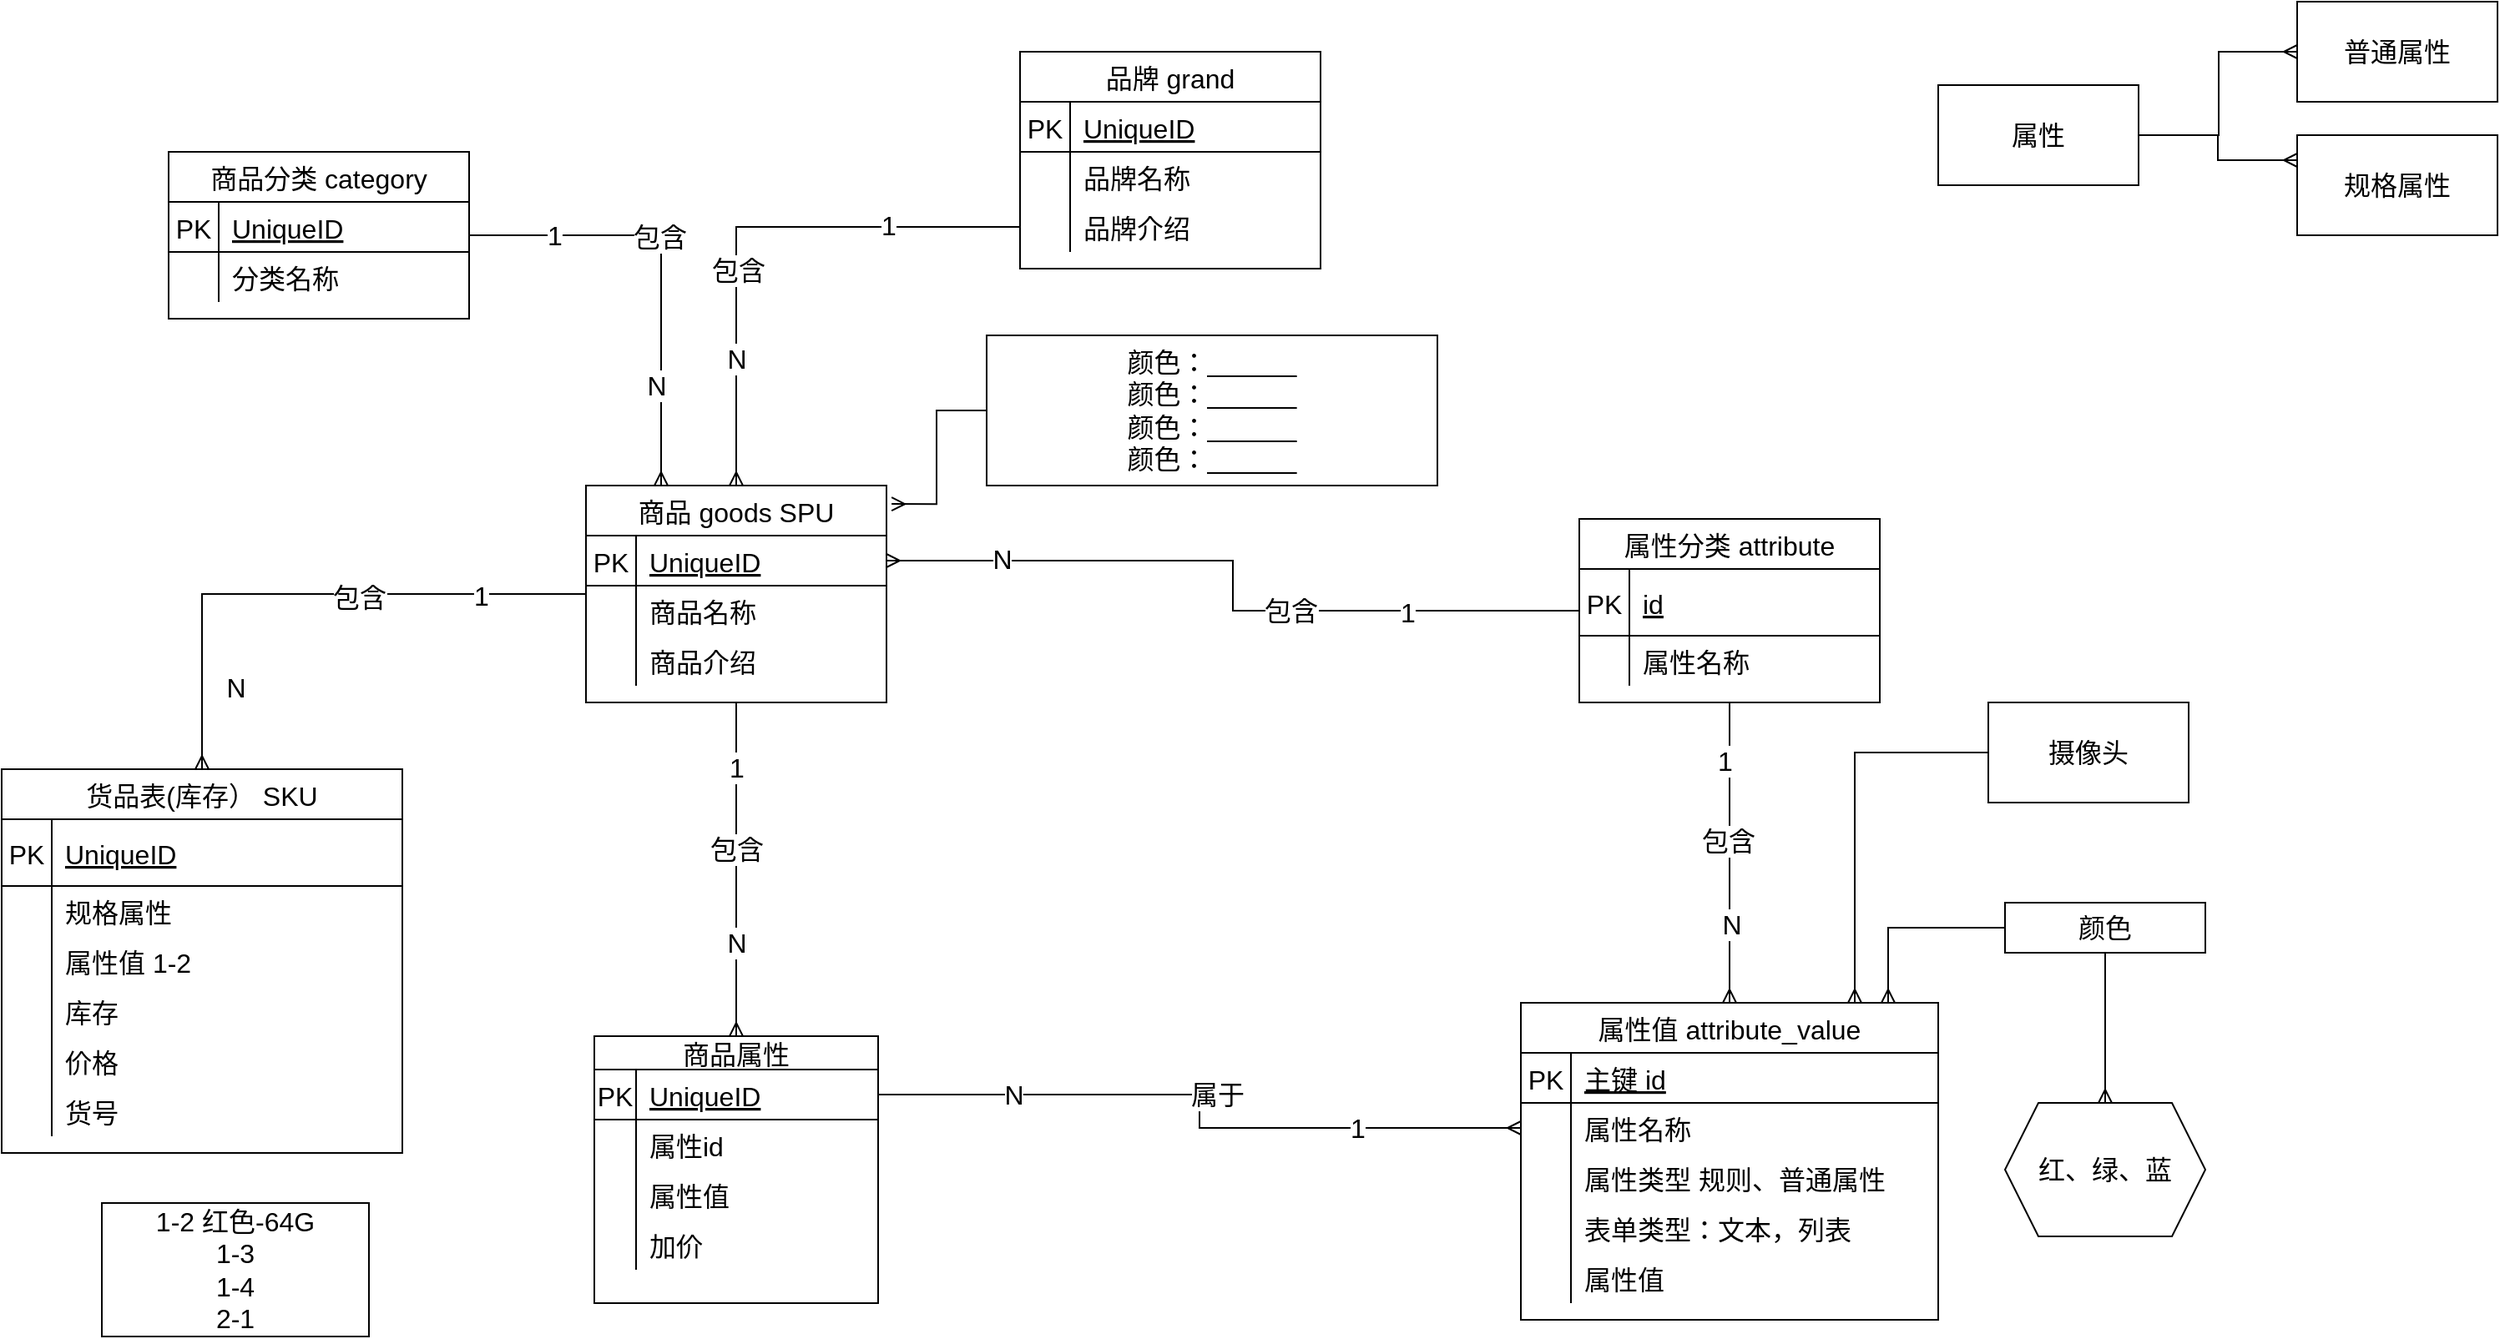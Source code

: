 <mxfile version="14.5.1" type="device"><diagram id="R2lEEEUBdFMjLlhIrx00" name="Page-1"><mxGraphModel dx="1426" dy="875" grid="1" gridSize="10" guides="1" tooltips="1" connect="1" arrows="1" fold="1" page="1" pageScale="1" pageWidth="1654" pageHeight="1169" math="0" shadow="0" extFonts="Permanent Marker^https://fonts.googleapis.com/css?family=Permanent+Marker"><root><mxCell id="0"/><mxCell id="1" parent="0"/><mxCell id="ciNXsEYpnYdjXCBQpbt--24" style="edgeStyle=orthogonalEdgeStyle;rounded=0;orthogonalLoop=1;jettySize=auto;html=1;entryX=0.25;entryY=0;entryDx=0;entryDy=0;fontSize=16;endArrow=ERmany;endFill=0;" parent="1" source="ciNXsEYpnYdjXCBQpbt--1" target="ciNXsEYpnYdjXCBQpbt--14" edge="1"><mxGeometry relative="1" as="geometry"/></mxCell><mxCell id="ciNXsEYpnYdjXCBQpbt--25" value="1" style="edgeLabel;html=1;align=center;verticalAlign=middle;resizable=0;points=[];fontSize=16;" parent="ciNXsEYpnYdjXCBQpbt--24" vertex="1" connectable="0"><mxGeometry x="-0.618" relative="1" as="geometry"><mxPoint as="offset"/></mxGeometry></mxCell><mxCell id="ciNXsEYpnYdjXCBQpbt--26" value="N" style="edgeLabel;html=1;align=center;verticalAlign=middle;resizable=0;points=[];fontSize=16;" parent="ciNXsEYpnYdjXCBQpbt--24" vertex="1" connectable="0"><mxGeometry x="0.546" y="-3" relative="1" as="geometry"><mxPoint as="offset"/></mxGeometry></mxCell><mxCell id="ciNXsEYpnYdjXCBQpbt--27" value="包含" style="edgeLabel;html=1;align=center;verticalAlign=middle;resizable=0;points=[];fontSize=16;" parent="ciNXsEYpnYdjXCBQpbt--24" vertex="1" connectable="0"><mxGeometry x="-0.142" y="-1" relative="1" as="geometry"><mxPoint as="offset"/></mxGeometry></mxCell><mxCell id="ciNXsEYpnYdjXCBQpbt--1" value="商品分类 category" style="shape=table;startSize=30;container=1;collapsible=1;childLayout=tableLayout;fixedRows=1;rowLines=0;fontStyle=0;align=center;resizeLast=1;fontSize=16;" parent="1" vertex="1"><mxGeometry x="180" y="120" width="180" height="100" as="geometry"/></mxCell><mxCell id="ciNXsEYpnYdjXCBQpbt--2" value="" style="shape=partialRectangle;collapsible=0;dropTarget=0;pointerEvents=0;fillColor=none;top=0;left=0;bottom=1;right=0;points=[[0,0.5],[1,0.5]];portConstraint=eastwest;fontSize=16;fontStyle=0" parent="ciNXsEYpnYdjXCBQpbt--1" vertex="1"><mxGeometry y="30" width="180" height="30" as="geometry"/></mxCell><mxCell id="ciNXsEYpnYdjXCBQpbt--3" value="PK" style="shape=partialRectangle;connectable=0;fillColor=none;top=0;left=0;bottom=0;right=0;fontStyle=0;overflow=hidden;fontSize=16;" parent="ciNXsEYpnYdjXCBQpbt--2" vertex="1"><mxGeometry width="30" height="30" as="geometry"/></mxCell><mxCell id="ciNXsEYpnYdjXCBQpbt--4" value="UniqueID" style="shape=partialRectangle;connectable=0;fillColor=none;top=0;left=0;bottom=0;right=0;align=left;spacingLeft=6;fontStyle=4;overflow=hidden;fontSize=16;" parent="ciNXsEYpnYdjXCBQpbt--2" vertex="1"><mxGeometry x="30" width="150" height="30" as="geometry"/></mxCell><mxCell id="ciNXsEYpnYdjXCBQpbt--5" value="" style="shape=partialRectangle;collapsible=0;dropTarget=0;pointerEvents=0;fillColor=none;top=0;left=0;bottom=0;right=0;points=[[0,0.5],[1,0.5]];portConstraint=eastwest;fontSize=16;fontStyle=0" parent="ciNXsEYpnYdjXCBQpbt--1" vertex="1"><mxGeometry y="60" width="180" height="30" as="geometry"/></mxCell><mxCell id="ciNXsEYpnYdjXCBQpbt--6" value="" style="shape=partialRectangle;connectable=0;fillColor=none;top=0;left=0;bottom=0;right=0;editable=1;overflow=hidden;fontSize=16;fontStyle=0" parent="ciNXsEYpnYdjXCBQpbt--5" vertex="1"><mxGeometry width="30" height="30" as="geometry"/></mxCell><mxCell id="ciNXsEYpnYdjXCBQpbt--7" value="分类名称 " style="shape=partialRectangle;connectable=0;fillColor=none;top=0;left=0;bottom=0;right=0;align=left;spacingLeft=6;overflow=hidden;fontSize=16;fontStyle=0" parent="ciNXsEYpnYdjXCBQpbt--5" vertex="1"><mxGeometry x="30" width="150" height="30" as="geometry"/></mxCell><mxCell id="ciNXsEYpnYdjXCBQpbt--89" style="edgeStyle=orthogonalEdgeStyle;rounded=0;orthogonalLoop=1;jettySize=auto;html=1;entryX=0.5;entryY=0;entryDx=0;entryDy=0;endArrow=ERmany;endFill=0;fontSize=16;" parent="1" source="ciNXsEYpnYdjXCBQpbt--14" target="ciNXsEYpnYdjXCBQpbt--74" edge="1"><mxGeometry relative="1" as="geometry"/></mxCell><mxCell id="ciNXsEYpnYdjXCBQpbt--90" value="包含" style="edgeLabel;html=1;align=center;verticalAlign=middle;resizable=0;points=[];fontSize=16;" parent="ciNXsEYpnYdjXCBQpbt--89" vertex="1" connectable="0"><mxGeometry x="-0.486" y="3" relative="1" as="geometry"><mxPoint x="-3" y="36" as="offset"/></mxGeometry></mxCell><mxCell id="ciNXsEYpnYdjXCBQpbt--91" value="1" style="edgeLabel;html=1;align=center;verticalAlign=middle;resizable=0;points=[];fontSize=16;" parent="ciNXsEYpnYdjXCBQpbt--89" vertex="1" connectable="0"><mxGeometry x="-0.818" relative="1" as="geometry"><mxPoint y="21" as="offset"/></mxGeometry></mxCell><mxCell id="ciNXsEYpnYdjXCBQpbt--92" value="N" style="edgeLabel;html=1;align=center;verticalAlign=middle;resizable=0;points=[];fontSize=16;" parent="ciNXsEYpnYdjXCBQpbt--89" vertex="1" connectable="0"><mxGeometry x="0.241" y="4" relative="1" as="geometry"><mxPoint x="-4" y="20" as="offset"/></mxGeometry></mxCell><mxCell id="ciNXsEYpnYdjXCBQpbt--135" style="edgeStyle=orthogonalEdgeStyle;rounded=0;orthogonalLoop=1;jettySize=auto;html=1;entryX=0.5;entryY=0;entryDx=0;entryDy=0;endArrow=ERmany;endFill=0;fontSize=16;" parent="1" source="ciNXsEYpnYdjXCBQpbt--14" target="ciNXsEYpnYdjXCBQpbt--120" edge="1"><mxGeometry relative="1" as="geometry"/></mxCell><mxCell id="ciNXsEYpnYdjXCBQpbt--136" value="N" style="edgeLabel;html=1;align=center;verticalAlign=middle;resizable=0;points=[];fontSize=16;" parent="ciNXsEYpnYdjXCBQpbt--135" vertex="1" connectable="0"><mxGeometry x="0.253" relative="1" as="geometry"><mxPoint y="56" as="offset"/></mxGeometry></mxCell><mxCell id="ciNXsEYpnYdjXCBQpbt--137" value="1" style="edgeLabel;html=1;align=center;verticalAlign=middle;resizable=0;points=[];fontSize=16;" parent="ciNXsEYpnYdjXCBQpbt--135" vertex="1" connectable="0"><mxGeometry x="-0.624" y="1" relative="1" as="geometry"><mxPoint as="offset"/></mxGeometry></mxCell><mxCell id="ciNXsEYpnYdjXCBQpbt--138" value="包含" style="edgeLabel;html=1;align=center;verticalAlign=middle;resizable=0;points=[];fontSize=16;" parent="ciNXsEYpnYdjXCBQpbt--135" vertex="1" connectable="0"><mxGeometry x="-0.184" y="2" relative="1" as="geometry"><mxPoint as="offset"/></mxGeometry></mxCell><mxCell id="ciNXsEYpnYdjXCBQpbt--14" value="商品 goods SPU" style="shape=table;startSize=30;container=1;collapsible=1;childLayout=tableLayout;fixedRows=1;rowLines=0;fontStyle=0;align=center;resizeLast=1;fontSize=16;" parent="1" vertex="1"><mxGeometry x="430" y="320" width="180" height="130" as="geometry"/></mxCell><mxCell id="ciNXsEYpnYdjXCBQpbt--15" value="" style="shape=partialRectangle;collapsible=0;dropTarget=0;pointerEvents=0;fillColor=none;top=0;left=0;bottom=1;right=0;points=[[0,0.5],[1,0.5]];portConstraint=eastwest;fontSize=16;fontStyle=0" parent="ciNXsEYpnYdjXCBQpbt--14" vertex="1"><mxGeometry y="30" width="180" height="30" as="geometry"/></mxCell><mxCell id="ciNXsEYpnYdjXCBQpbt--16" value="PK" style="shape=partialRectangle;connectable=0;fillColor=none;top=0;left=0;bottom=0;right=0;fontStyle=0;overflow=hidden;fontSize=16;" parent="ciNXsEYpnYdjXCBQpbt--15" vertex="1"><mxGeometry width="30" height="30" as="geometry"/></mxCell><mxCell id="ciNXsEYpnYdjXCBQpbt--17" value="UniqueID" style="shape=partialRectangle;connectable=0;fillColor=none;top=0;left=0;bottom=0;right=0;align=left;spacingLeft=6;fontStyle=4;overflow=hidden;fontSize=16;" parent="ciNXsEYpnYdjXCBQpbt--15" vertex="1"><mxGeometry x="30" width="150" height="30" as="geometry"/></mxCell><mxCell id="ciNXsEYpnYdjXCBQpbt--18" value="" style="shape=partialRectangle;collapsible=0;dropTarget=0;pointerEvents=0;fillColor=none;top=0;left=0;bottom=0;right=0;points=[[0,0.5],[1,0.5]];portConstraint=eastwest;fontSize=16;fontStyle=0" parent="ciNXsEYpnYdjXCBQpbt--14" vertex="1"><mxGeometry y="60" width="180" height="30" as="geometry"/></mxCell><mxCell id="ciNXsEYpnYdjXCBQpbt--19" value="" style="shape=partialRectangle;connectable=0;fillColor=none;top=0;left=0;bottom=0;right=0;editable=1;overflow=hidden;fontSize=16;fontStyle=0" parent="ciNXsEYpnYdjXCBQpbt--18" vertex="1"><mxGeometry width="30" height="30" as="geometry"/></mxCell><mxCell id="ciNXsEYpnYdjXCBQpbt--20" value="商品名称" style="shape=partialRectangle;connectable=0;fillColor=none;top=0;left=0;bottom=0;right=0;align=left;spacingLeft=6;overflow=hidden;fontSize=16;fontStyle=0" parent="ciNXsEYpnYdjXCBQpbt--18" vertex="1"><mxGeometry x="30" width="150" height="30" as="geometry"/></mxCell><mxCell id="ciNXsEYpnYdjXCBQpbt--21" value="" style="shape=partialRectangle;collapsible=0;dropTarget=0;pointerEvents=0;fillColor=none;top=0;left=0;bottom=0;right=0;points=[[0,0.5],[1,0.5]];portConstraint=eastwest;fontSize=16;fontStyle=0" parent="ciNXsEYpnYdjXCBQpbt--14" vertex="1"><mxGeometry y="90" width="180" height="30" as="geometry"/></mxCell><mxCell id="ciNXsEYpnYdjXCBQpbt--22" value="" style="shape=partialRectangle;connectable=0;fillColor=none;top=0;left=0;bottom=0;right=0;editable=1;overflow=hidden;fontSize=16;fontStyle=0" parent="ciNXsEYpnYdjXCBQpbt--21" vertex="1"><mxGeometry width="30" height="30" as="geometry"/></mxCell><mxCell id="ciNXsEYpnYdjXCBQpbt--23" value="商品介绍" style="shape=partialRectangle;connectable=0;fillColor=none;top=0;left=0;bottom=0;right=0;align=left;spacingLeft=6;overflow=hidden;fontSize=16;fontStyle=0" parent="ciNXsEYpnYdjXCBQpbt--21" vertex="1"><mxGeometry x="30" width="150" height="30" as="geometry"/></mxCell><mxCell id="ciNXsEYpnYdjXCBQpbt--28" value="品牌 grand" style="shape=table;startSize=30;container=1;collapsible=1;childLayout=tableLayout;fixedRows=1;rowLines=0;fontStyle=0;align=center;resizeLast=1;fontSize=16;" parent="1" vertex="1"><mxGeometry x="690" y="60" width="180" height="130" as="geometry"/></mxCell><mxCell id="ciNXsEYpnYdjXCBQpbt--29" value="" style="shape=partialRectangle;collapsible=0;dropTarget=0;pointerEvents=0;fillColor=none;top=0;left=0;bottom=1;right=0;points=[[0,0.5],[1,0.5]];portConstraint=eastwest;fontSize=16;fontStyle=0" parent="ciNXsEYpnYdjXCBQpbt--28" vertex="1"><mxGeometry y="30" width="180" height="30" as="geometry"/></mxCell><mxCell id="ciNXsEYpnYdjXCBQpbt--30" value="PK" style="shape=partialRectangle;connectable=0;fillColor=none;top=0;left=0;bottom=0;right=0;fontStyle=0;overflow=hidden;fontSize=16;" parent="ciNXsEYpnYdjXCBQpbt--29" vertex="1"><mxGeometry width="30" height="30" as="geometry"/></mxCell><mxCell id="ciNXsEYpnYdjXCBQpbt--31" value="UniqueID" style="shape=partialRectangle;connectable=0;fillColor=none;top=0;left=0;bottom=0;right=0;align=left;spacingLeft=6;fontStyle=4;overflow=hidden;fontSize=16;" parent="ciNXsEYpnYdjXCBQpbt--29" vertex="1"><mxGeometry x="30" width="150" height="30" as="geometry"/></mxCell><mxCell id="ciNXsEYpnYdjXCBQpbt--32" value="" style="shape=partialRectangle;collapsible=0;dropTarget=0;pointerEvents=0;fillColor=none;top=0;left=0;bottom=0;right=0;points=[[0,0.5],[1,0.5]];portConstraint=eastwest;fontSize=16;fontStyle=0" parent="ciNXsEYpnYdjXCBQpbt--28" vertex="1"><mxGeometry y="60" width="180" height="30" as="geometry"/></mxCell><mxCell id="ciNXsEYpnYdjXCBQpbt--33" value="" style="shape=partialRectangle;connectable=0;fillColor=none;top=0;left=0;bottom=0;right=0;editable=1;overflow=hidden;fontSize=16;fontStyle=0" parent="ciNXsEYpnYdjXCBQpbt--32" vertex="1"><mxGeometry width="30" height="30" as="geometry"/></mxCell><mxCell id="ciNXsEYpnYdjXCBQpbt--34" value="品牌名称" style="shape=partialRectangle;connectable=0;fillColor=none;top=0;left=0;bottom=0;right=0;align=left;spacingLeft=6;overflow=hidden;fontSize=16;fontStyle=0" parent="ciNXsEYpnYdjXCBQpbt--32" vertex="1"><mxGeometry x="30" width="150" height="30" as="geometry"/></mxCell><mxCell id="ciNXsEYpnYdjXCBQpbt--35" value="" style="shape=partialRectangle;collapsible=0;dropTarget=0;pointerEvents=0;fillColor=none;top=0;left=0;bottom=0;right=0;points=[[0,0.5],[1,0.5]];portConstraint=eastwest;fontSize=16;fontStyle=0" parent="ciNXsEYpnYdjXCBQpbt--28" vertex="1"><mxGeometry y="90" width="180" height="30" as="geometry"/></mxCell><mxCell id="ciNXsEYpnYdjXCBQpbt--36" value="" style="shape=partialRectangle;connectable=0;fillColor=none;top=0;left=0;bottom=0;right=0;editable=1;overflow=hidden;fontSize=16;fontStyle=0" parent="ciNXsEYpnYdjXCBQpbt--35" vertex="1"><mxGeometry width="30" height="30" as="geometry"/></mxCell><mxCell id="ciNXsEYpnYdjXCBQpbt--37" value="品牌介绍" style="shape=partialRectangle;connectable=0;fillColor=none;top=0;left=0;bottom=0;right=0;align=left;spacingLeft=6;overflow=hidden;fontSize=16;fontStyle=0" parent="ciNXsEYpnYdjXCBQpbt--35" vertex="1"><mxGeometry x="30" width="150" height="30" as="geometry"/></mxCell><mxCell id="ciNXsEYpnYdjXCBQpbt--38" style="edgeStyle=orthogonalEdgeStyle;rounded=0;orthogonalLoop=1;jettySize=auto;html=1;endArrow=ERmany;endFill=0;fontSize=16;" parent="1" source="ciNXsEYpnYdjXCBQpbt--35" target="ciNXsEYpnYdjXCBQpbt--14" edge="1"><mxGeometry relative="1" as="geometry"/></mxCell><mxCell id="ciNXsEYpnYdjXCBQpbt--39" value="1" style="edgeLabel;html=1;align=center;verticalAlign=middle;resizable=0;points=[];fontSize=16;" parent="ciNXsEYpnYdjXCBQpbt--38" vertex="1" connectable="0"><mxGeometry x="-0.515" y="-1" relative="1" as="geometry"><mxPoint as="offset"/></mxGeometry></mxCell><mxCell id="ciNXsEYpnYdjXCBQpbt--40" value="N" style="edgeLabel;html=1;align=center;verticalAlign=middle;resizable=0;points=[];fontSize=16;" parent="ciNXsEYpnYdjXCBQpbt--38" vertex="1" connectable="0"><mxGeometry x="0.532" y="2" relative="1" as="geometry"><mxPoint x="-2" as="offset"/></mxGeometry></mxCell><mxCell id="ciNXsEYpnYdjXCBQpbt--41" value="包含" style="edgeLabel;html=1;align=center;verticalAlign=middle;resizable=0;points=[];fontSize=16;" parent="ciNXsEYpnYdjXCBQpbt--38" vertex="1" connectable="0"><mxGeometry x="0.138" y="1" relative="1" as="geometry"><mxPoint y="11" as="offset"/></mxGeometry></mxCell><mxCell id="ciNXsEYpnYdjXCBQpbt--59" style="edgeStyle=orthogonalEdgeStyle;rounded=0;orthogonalLoop=1;jettySize=auto;html=1;endArrow=ERmany;endFill=0;fontSize=16;" parent="1" source="ciNXsEYpnYdjXCBQpbt--42" target="ciNXsEYpnYdjXCBQpbt--52" edge="1"><mxGeometry relative="1" as="geometry"/></mxCell><mxCell id="ciNXsEYpnYdjXCBQpbt--60" value="包含" style="edgeLabel;html=1;align=center;verticalAlign=middle;resizable=0;points=[];fontSize=16;" parent="ciNXsEYpnYdjXCBQpbt--59" vertex="1" connectable="0"><mxGeometry x="-0.08" y="-1" relative="1" as="geometry"><mxPoint as="offset"/></mxGeometry></mxCell><mxCell id="ciNXsEYpnYdjXCBQpbt--61" value="N" style="edgeLabel;html=1;align=center;verticalAlign=middle;resizable=0;points=[];fontSize=16;" parent="ciNXsEYpnYdjXCBQpbt--59" vertex="1" connectable="0"><mxGeometry x="0.48" y="1" relative="1" as="geometry"><mxPoint as="offset"/></mxGeometry></mxCell><mxCell id="ciNXsEYpnYdjXCBQpbt--62" value="1" style="edgeLabel;html=1;align=center;verticalAlign=middle;resizable=0;points=[];fontSize=16;" parent="ciNXsEYpnYdjXCBQpbt--59" vertex="1" connectable="0"><mxGeometry x="-0.613" y="-3" relative="1" as="geometry"><mxPoint as="offset"/></mxGeometry></mxCell><mxCell id="ciNXsEYpnYdjXCBQpbt--67" style="edgeStyle=orthogonalEdgeStyle;rounded=0;orthogonalLoop=1;jettySize=auto;html=1;endArrow=ERmany;endFill=0;fontSize=16;" parent="1" source="ciNXsEYpnYdjXCBQpbt--42" target="ciNXsEYpnYdjXCBQpbt--15" edge="1"><mxGeometry relative="1" as="geometry"/></mxCell><mxCell id="ciNXsEYpnYdjXCBQpbt--68" value="N" style="edgeLabel;html=1;align=center;verticalAlign=middle;resizable=0;points=[];fontSize=16;" parent="ciNXsEYpnYdjXCBQpbt--67" vertex="1" connectable="0"><mxGeometry x="0.693" y="-1" relative="1" as="geometry"><mxPoint as="offset"/></mxGeometry></mxCell><mxCell id="ciNXsEYpnYdjXCBQpbt--69" value="1" style="edgeLabel;html=1;align=center;verticalAlign=middle;resizable=0;points=[];fontSize=16;" parent="ciNXsEYpnYdjXCBQpbt--67" vertex="1" connectable="0"><mxGeometry x="-0.536" y="1" relative="1" as="geometry"><mxPoint as="offset"/></mxGeometry></mxCell><mxCell id="ciNXsEYpnYdjXCBQpbt--70" value="包含" style="edgeLabel;html=1;align=center;verticalAlign=middle;resizable=0;points=[];fontSize=16;" parent="ciNXsEYpnYdjXCBQpbt--67" vertex="1" connectable="0"><mxGeometry x="-0.223" relative="1" as="geometry"><mxPoint as="offset"/></mxGeometry></mxCell><mxCell id="ciNXsEYpnYdjXCBQpbt--42" value="属性分类 attribute" style="shape=table;startSize=30;container=1;collapsible=1;childLayout=tableLayout;fixedRows=1;rowLines=0;fontStyle=0;align=center;resizeLast=1;fontSize=16;" parent="1" vertex="1"><mxGeometry x="1025" y="340" width="180" height="110" as="geometry"/></mxCell><mxCell id="ciNXsEYpnYdjXCBQpbt--43" value="" style="shape=partialRectangle;collapsible=0;dropTarget=0;pointerEvents=0;fillColor=none;top=0;left=0;bottom=1;right=0;points=[[0,0.5],[1,0.5]];portConstraint=eastwest;fontSize=16;fontStyle=0" parent="ciNXsEYpnYdjXCBQpbt--42" vertex="1"><mxGeometry y="30" width="180" height="40" as="geometry"/></mxCell><mxCell id="ciNXsEYpnYdjXCBQpbt--44" value="PK" style="shape=partialRectangle;connectable=0;fillColor=none;top=0;left=0;bottom=0;right=0;fontStyle=0;overflow=hidden;fontSize=16;" parent="ciNXsEYpnYdjXCBQpbt--43" vertex="1"><mxGeometry width="30" height="40" as="geometry"/></mxCell><mxCell id="ciNXsEYpnYdjXCBQpbt--45" value="id" style="shape=partialRectangle;connectable=0;fillColor=none;top=0;left=0;bottom=0;right=0;align=left;spacingLeft=6;fontStyle=4;overflow=hidden;fontSize=16;" parent="ciNXsEYpnYdjXCBQpbt--43" vertex="1"><mxGeometry x="30" width="150" height="40" as="geometry"/></mxCell><mxCell id="ciNXsEYpnYdjXCBQpbt--46" value="" style="shape=partialRectangle;collapsible=0;dropTarget=0;pointerEvents=0;fillColor=none;top=0;left=0;bottom=0;right=0;points=[[0,0.5],[1,0.5]];portConstraint=eastwest;fontSize=16;fontStyle=0" parent="ciNXsEYpnYdjXCBQpbt--42" vertex="1"><mxGeometry y="70" width="180" height="30" as="geometry"/></mxCell><mxCell id="ciNXsEYpnYdjXCBQpbt--47" value="" style="shape=partialRectangle;connectable=0;fillColor=none;top=0;left=0;bottom=0;right=0;editable=1;overflow=hidden;fontSize=16;fontStyle=0" parent="ciNXsEYpnYdjXCBQpbt--46" vertex="1"><mxGeometry width="30" height="30" as="geometry"/></mxCell><mxCell id="ciNXsEYpnYdjXCBQpbt--48" value="属性名称" style="shape=partialRectangle;connectable=0;fillColor=none;top=0;left=0;bottom=0;right=0;align=left;spacingLeft=6;overflow=hidden;fontSize=16;fontStyle=0" parent="ciNXsEYpnYdjXCBQpbt--46" vertex="1"><mxGeometry x="30" width="150" height="30" as="geometry"/></mxCell><mxCell id="ciNXsEYpnYdjXCBQpbt--52" value="属性值 attribute_value" style="shape=table;startSize=30;container=1;collapsible=1;childLayout=tableLayout;fixedRows=1;rowLines=0;fontStyle=0;align=center;resizeLast=1;fontSize=16;" parent="1" vertex="1"><mxGeometry x="990" y="630" width="250" height="190" as="geometry"/></mxCell><mxCell id="ciNXsEYpnYdjXCBQpbt--53" value="" style="shape=partialRectangle;collapsible=0;dropTarget=0;pointerEvents=0;fillColor=none;top=0;left=0;bottom=1;right=0;points=[[0,0.5],[1,0.5]];portConstraint=eastwest;fontSize=16;fontStyle=0" parent="ciNXsEYpnYdjXCBQpbt--52" vertex="1"><mxGeometry y="30" width="250" height="30" as="geometry"/></mxCell><mxCell id="ciNXsEYpnYdjXCBQpbt--54" value="PK" style="shape=partialRectangle;connectable=0;fillColor=none;top=0;left=0;bottom=0;right=0;fontStyle=0;overflow=hidden;fontSize=16;" parent="ciNXsEYpnYdjXCBQpbt--53" vertex="1"><mxGeometry width="30" height="30" as="geometry"/></mxCell><mxCell id="ciNXsEYpnYdjXCBQpbt--55" value="主键 id" style="shape=partialRectangle;connectable=0;fillColor=none;top=0;left=0;bottom=0;right=0;align=left;spacingLeft=6;fontStyle=4;overflow=hidden;fontSize=16;" parent="ciNXsEYpnYdjXCBQpbt--53" vertex="1"><mxGeometry x="30" width="220" height="30" as="geometry"/></mxCell><mxCell id="ciNXsEYpnYdjXCBQpbt--56" value="" style="shape=partialRectangle;collapsible=0;dropTarget=0;pointerEvents=0;fillColor=none;top=0;left=0;bottom=0;right=0;points=[[0,0.5],[1,0.5]];portConstraint=eastwest;fontSize=16;fontStyle=0" parent="ciNXsEYpnYdjXCBQpbt--52" vertex="1"><mxGeometry y="60" width="250" height="30" as="geometry"/></mxCell><mxCell id="ciNXsEYpnYdjXCBQpbt--57" value="" style="shape=partialRectangle;connectable=0;fillColor=none;top=0;left=0;bottom=0;right=0;editable=1;overflow=hidden;fontSize=16;fontStyle=0" parent="ciNXsEYpnYdjXCBQpbt--56" vertex="1"><mxGeometry width="30" height="30" as="geometry"/></mxCell><mxCell id="ciNXsEYpnYdjXCBQpbt--58" value="属性名称" style="shape=partialRectangle;connectable=0;fillColor=none;top=0;left=0;bottom=0;right=0;align=left;spacingLeft=6;overflow=hidden;fontSize=16;fontStyle=0" parent="ciNXsEYpnYdjXCBQpbt--56" vertex="1"><mxGeometry x="30" width="220" height="30" as="geometry"/></mxCell><mxCell id="ciNXsEYpnYdjXCBQpbt--63" value="" style="shape=partialRectangle;collapsible=0;dropTarget=0;pointerEvents=0;fillColor=none;top=0;left=0;bottom=0;right=0;points=[[0,0.5],[1,0.5]];portConstraint=eastwest;fontSize=16;fontStyle=0" parent="ciNXsEYpnYdjXCBQpbt--52" vertex="1"><mxGeometry y="90" width="250" height="30" as="geometry"/></mxCell><mxCell id="ciNXsEYpnYdjXCBQpbt--64" value="" style="shape=partialRectangle;connectable=0;fillColor=none;top=0;left=0;bottom=0;right=0;editable=1;overflow=hidden;fontSize=16;fontStyle=0" parent="ciNXsEYpnYdjXCBQpbt--63" vertex="1"><mxGeometry width="30" height="30" as="geometry"/></mxCell><mxCell id="ciNXsEYpnYdjXCBQpbt--65" value="属性类型 规则、普通属性" style="shape=partialRectangle;connectable=0;fillColor=none;top=0;left=0;bottom=0;right=0;align=left;spacingLeft=6;overflow=hidden;fontSize=16;fontStyle=0" parent="ciNXsEYpnYdjXCBQpbt--63" vertex="1"><mxGeometry x="30" width="220" height="30" as="geometry"/></mxCell><mxCell id="ciNXsEYpnYdjXCBQpbt--105" value="" style="shape=partialRectangle;collapsible=0;dropTarget=0;pointerEvents=0;fillColor=none;top=0;left=0;bottom=0;right=0;points=[[0,0.5],[1,0.5]];portConstraint=eastwest;fontSize=16;fontStyle=0" parent="ciNXsEYpnYdjXCBQpbt--52" vertex="1"><mxGeometry y="120" width="250" height="30" as="geometry"/></mxCell><mxCell id="ciNXsEYpnYdjXCBQpbt--106" value="" style="shape=partialRectangle;connectable=0;fillColor=none;top=0;left=0;bottom=0;right=0;editable=1;overflow=hidden;fontSize=16;fontStyle=0" parent="ciNXsEYpnYdjXCBQpbt--105" vertex="1"><mxGeometry width="30" height="30" as="geometry"/></mxCell><mxCell id="ciNXsEYpnYdjXCBQpbt--107" value="表单类型：文本，列表" style="shape=partialRectangle;connectable=0;fillColor=none;top=0;left=0;bottom=0;right=0;align=left;spacingLeft=6;overflow=hidden;fontSize=16;fontStyle=0" parent="ciNXsEYpnYdjXCBQpbt--105" vertex="1"><mxGeometry x="30" width="220" height="30" as="geometry"/></mxCell><mxCell id="ciNXsEYpnYdjXCBQpbt--95" value="" style="shape=partialRectangle;collapsible=0;dropTarget=0;pointerEvents=0;fillColor=none;top=0;left=0;bottom=0;right=0;points=[[0,0.5],[1,0.5]];portConstraint=eastwest;fontSize=16;fontStyle=0" parent="ciNXsEYpnYdjXCBQpbt--52" vertex="1"><mxGeometry y="150" width="250" height="30" as="geometry"/></mxCell><mxCell id="ciNXsEYpnYdjXCBQpbt--96" value="" style="shape=partialRectangle;connectable=0;fillColor=none;top=0;left=0;bottom=0;right=0;editable=1;overflow=hidden;fontSize=16;fontStyle=0" parent="ciNXsEYpnYdjXCBQpbt--95" vertex="1"><mxGeometry width="30" height="30" as="geometry"/></mxCell><mxCell id="ciNXsEYpnYdjXCBQpbt--97" value="属性值" style="shape=partialRectangle;connectable=0;fillColor=none;top=0;left=0;bottom=0;right=0;align=left;spacingLeft=6;overflow=hidden;fontSize=16;fontStyle=0" parent="ciNXsEYpnYdjXCBQpbt--95" vertex="1"><mxGeometry x="30" width="220" height="30" as="geometry"/></mxCell><mxCell id="ciNXsEYpnYdjXCBQpbt--74" value="商品属性" style="shape=table;startSize=20;container=1;collapsible=1;childLayout=tableLayout;fixedRows=1;rowLines=0;fontStyle=0;align=center;resizeLast=1;fontSize=16;" parent="1" vertex="1"><mxGeometry x="435" y="650" width="170" height="160" as="geometry"/></mxCell><mxCell id="ciNXsEYpnYdjXCBQpbt--75" value="" style="shape=partialRectangle;collapsible=0;dropTarget=0;pointerEvents=0;fillColor=none;top=0;left=0;bottom=1;right=0;points=[[0,0.5],[1,0.5]];portConstraint=eastwest;fontSize=16;fontStyle=0" parent="ciNXsEYpnYdjXCBQpbt--74" vertex="1"><mxGeometry y="20" width="170" height="30" as="geometry"/></mxCell><mxCell id="ciNXsEYpnYdjXCBQpbt--76" value="PK" style="shape=partialRectangle;connectable=0;fillColor=none;top=0;left=0;bottom=0;right=0;fontStyle=0;overflow=hidden;fontSize=16;" parent="ciNXsEYpnYdjXCBQpbt--75" vertex="1"><mxGeometry width="25" height="30" as="geometry"/></mxCell><mxCell id="ciNXsEYpnYdjXCBQpbt--77" value="UniqueID" style="shape=partialRectangle;connectable=0;fillColor=none;top=0;left=0;bottom=0;right=0;align=left;spacingLeft=6;fontStyle=4;overflow=hidden;fontSize=16;" parent="ciNXsEYpnYdjXCBQpbt--75" vertex="1"><mxGeometry x="25" width="145" height="30" as="geometry"/></mxCell><mxCell id="ciNXsEYpnYdjXCBQpbt--114" value="" style="shape=partialRectangle;collapsible=0;dropTarget=0;pointerEvents=0;fillColor=none;top=0;left=0;bottom=0;right=0;points=[[0,0.5],[1,0.5]];portConstraint=eastwest;fontSize=16;fontStyle=0" parent="ciNXsEYpnYdjXCBQpbt--74" vertex="1"><mxGeometry y="50" width="170" height="30" as="geometry"/></mxCell><mxCell id="ciNXsEYpnYdjXCBQpbt--115" value="" style="shape=partialRectangle;connectable=0;fillColor=none;top=0;left=0;bottom=0;right=0;editable=1;overflow=hidden;fontSize=16;fontStyle=0" parent="ciNXsEYpnYdjXCBQpbt--114" vertex="1"><mxGeometry width="25" height="30" as="geometry"/></mxCell><mxCell id="ciNXsEYpnYdjXCBQpbt--116" value="属性id" style="shape=partialRectangle;connectable=0;fillColor=none;top=0;left=0;bottom=0;right=0;align=left;spacingLeft=6;overflow=hidden;fontSize=16;fontStyle=0" parent="ciNXsEYpnYdjXCBQpbt--114" vertex="1"><mxGeometry x="25" width="145" height="30" as="geometry"/></mxCell><mxCell id="ciNXsEYpnYdjXCBQpbt--111" value="" style="shape=partialRectangle;collapsible=0;dropTarget=0;pointerEvents=0;fillColor=none;top=0;left=0;bottom=0;right=0;points=[[0,0.5],[1,0.5]];portConstraint=eastwest;fontSize=16;fontStyle=0" parent="ciNXsEYpnYdjXCBQpbt--74" vertex="1"><mxGeometry y="80" width="170" height="30" as="geometry"/></mxCell><mxCell id="ciNXsEYpnYdjXCBQpbt--112" value="" style="shape=partialRectangle;connectable=0;fillColor=none;top=0;left=0;bottom=0;right=0;editable=1;overflow=hidden;fontSize=16;fontStyle=0" parent="ciNXsEYpnYdjXCBQpbt--111" vertex="1"><mxGeometry width="25" height="30" as="geometry"/></mxCell><mxCell id="ciNXsEYpnYdjXCBQpbt--113" value="属性值" style="shape=partialRectangle;connectable=0;fillColor=none;top=0;left=0;bottom=0;right=0;align=left;spacingLeft=6;overflow=hidden;fontSize=16;fontStyle=0" parent="ciNXsEYpnYdjXCBQpbt--111" vertex="1"><mxGeometry x="25" width="145" height="30" as="geometry"/></mxCell><mxCell id="ciNXsEYpnYdjXCBQpbt--152" value="" style="shape=partialRectangle;collapsible=0;dropTarget=0;pointerEvents=0;fillColor=none;top=0;left=0;bottom=0;right=0;points=[[0,0.5],[1,0.5]];portConstraint=eastwest;fontSize=16;fontStyle=0" parent="ciNXsEYpnYdjXCBQpbt--74" vertex="1"><mxGeometry y="110" width="170" height="30" as="geometry"/></mxCell><mxCell id="ciNXsEYpnYdjXCBQpbt--153" value="" style="shape=partialRectangle;connectable=0;fillColor=none;top=0;left=0;bottom=0;right=0;editable=1;overflow=hidden;fontSize=16;fontStyle=0" parent="ciNXsEYpnYdjXCBQpbt--152" vertex="1"><mxGeometry width="25" height="30" as="geometry"/></mxCell><mxCell id="ciNXsEYpnYdjXCBQpbt--154" value="加价" style="shape=partialRectangle;connectable=0;fillColor=none;top=0;left=0;bottom=0;right=0;align=left;spacingLeft=6;overflow=hidden;fontSize=16;fontStyle=0" parent="ciNXsEYpnYdjXCBQpbt--152" vertex="1"><mxGeometry x="25" width="145" height="30" as="geometry"/></mxCell><mxCell id="ciNXsEYpnYdjXCBQpbt--87" style="edgeStyle=orthogonalEdgeStyle;rounded=0;orthogonalLoop=1;jettySize=auto;html=1;entryX=0;entryY=0.5;entryDx=0;entryDy=0;endArrow=ERmany;endFill=0;fontSize=16;" parent="1" source="ciNXsEYpnYdjXCBQpbt--75" target="ciNXsEYpnYdjXCBQpbt--56" edge="1"><mxGeometry relative="1" as="geometry"/></mxCell><mxCell id="ciNXsEYpnYdjXCBQpbt--94" value="属于" style="edgeLabel;html=1;align=center;verticalAlign=middle;resizable=0;points=[];fontSize=16;" parent="ciNXsEYpnYdjXCBQpbt--87" vertex="1" connectable="0"><mxGeometry x="-0.257" relative="1" as="geometry"><mxPoint x="52" as="offset"/></mxGeometry></mxCell><mxCell id="ciNXsEYpnYdjXCBQpbt--109" value="N" style="edgeLabel;html=1;align=center;verticalAlign=middle;resizable=0;points=[];fontSize=16;" parent="ciNXsEYpnYdjXCBQpbt--87" vertex="1" connectable="0"><mxGeometry x="-0.6" relative="1" as="geometry"><mxPoint as="offset"/></mxGeometry></mxCell><mxCell id="ciNXsEYpnYdjXCBQpbt--110" value="1" style="edgeLabel;html=1;align=center;verticalAlign=middle;resizable=0;points=[];fontSize=16;" parent="ciNXsEYpnYdjXCBQpbt--87" vertex="1" connectable="0"><mxGeometry x="0.517" relative="1" as="geometry"><mxPoint as="offset"/></mxGeometry></mxCell><mxCell id="ciNXsEYpnYdjXCBQpbt--99" style="edgeStyle=orthogonalEdgeStyle;rounded=0;orthogonalLoop=1;jettySize=auto;html=1;entryX=0.8;entryY=0;entryDx=0;entryDy=0;entryPerimeter=0;endArrow=ERmany;endFill=0;fontSize=16;" parent="1" source="ciNXsEYpnYdjXCBQpbt--88" target="ciNXsEYpnYdjXCBQpbt--52" edge="1"><mxGeometry relative="1" as="geometry"/></mxCell><mxCell id="ciNXsEYpnYdjXCBQpbt--88" value="摄像头" style="whiteSpace=wrap;html=1;fontSize=16;" parent="1" vertex="1"><mxGeometry x="1270" y="450" width="120" height="60" as="geometry"/></mxCell><mxCell id="ciNXsEYpnYdjXCBQpbt--100" style="edgeStyle=orthogonalEdgeStyle;rounded=0;orthogonalLoop=1;jettySize=auto;html=1;entryX=0.88;entryY=0;entryDx=0;entryDy=0;entryPerimeter=0;endArrow=ERmany;endFill=0;fontSize=16;" parent="1" source="ciNXsEYpnYdjXCBQpbt--98" target="ciNXsEYpnYdjXCBQpbt--52" edge="1"><mxGeometry relative="1" as="geometry"/></mxCell><mxCell id="ciNXsEYpnYdjXCBQpbt--102" value="" style="edgeStyle=orthogonalEdgeStyle;rounded=0;orthogonalLoop=1;jettySize=auto;html=1;endArrow=ERmany;endFill=0;fontSize=16;" parent="1" source="ciNXsEYpnYdjXCBQpbt--98" target="ciNXsEYpnYdjXCBQpbt--101" edge="1"><mxGeometry relative="1" as="geometry"/></mxCell><mxCell id="ciNXsEYpnYdjXCBQpbt--98" value="颜色" style="whiteSpace=wrap;html=1;fontSize=16;" parent="1" vertex="1"><mxGeometry x="1280" y="570" width="120" height="30" as="geometry"/></mxCell><mxCell id="ciNXsEYpnYdjXCBQpbt--101" value="红、绿、蓝" style="shape=hexagon;perimeter=hexagonPerimeter2;whiteSpace=wrap;html=1;fixedSize=1;fontSize=16;" parent="1" vertex="1"><mxGeometry x="1280" y="690" width="120" height="80" as="geometry"/></mxCell><mxCell id="ciNXsEYpnYdjXCBQpbt--108" style="edgeStyle=orthogonalEdgeStyle;rounded=0;orthogonalLoop=1;jettySize=auto;html=1;entryX=1.017;entryY=0.085;entryDx=0;entryDy=0;entryPerimeter=0;endArrow=ERmany;endFill=0;fontSize=16;" parent="1" source="ciNXsEYpnYdjXCBQpbt--103" target="ciNXsEYpnYdjXCBQpbt--14" edge="1"><mxGeometry relative="1" as="geometry"/></mxCell><mxCell id="ciNXsEYpnYdjXCBQpbt--103" value="颜色：______&lt;br&gt;颜色：______&lt;br&gt;颜色：______&lt;br&gt;颜色：______" style="whiteSpace=wrap;html=1;fontSize=16;" parent="1" vertex="1"><mxGeometry x="670" y="230" width="270" height="90" as="geometry"/></mxCell><mxCell id="ciNXsEYpnYdjXCBQpbt--120" value="货品表(库存） SKU" style="shape=table;startSize=30;container=1;collapsible=1;childLayout=tableLayout;fixedRows=1;rowLines=0;fontStyle=0;align=center;resizeLast=1;fontSize=16;" parent="1" vertex="1"><mxGeometry x="80" y="490" width="240" height="230" as="geometry"/></mxCell><mxCell id="ciNXsEYpnYdjXCBQpbt--121" value="" style="shape=partialRectangle;collapsible=0;dropTarget=0;pointerEvents=0;fillColor=none;top=0;left=0;bottom=1;right=0;points=[[0,0.5],[1,0.5]];portConstraint=eastwest;fontSize=16;fontStyle=0" parent="ciNXsEYpnYdjXCBQpbt--120" vertex="1"><mxGeometry y="30" width="240" height="40" as="geometry"/></mxCell><mxCell id="ciNXsEYpnYdjXCBQpbt--122" value="PK" style="shape=partialRectangle;connectable=0;fillColor=none;top=0;left=0;bottom=0;right=0;fontStyle=0;overflow=hidden;fontSize=16;" parent="ciNXsEYpnYdjXCBQpbt--121" vertex="1"><mxGeometry width="30" height="40" as="geometry"/></mxCell><mxCell id="ciNXsEYpnYdjXCBQpbt--123" value="UniqueID" style="shape=partialRectangle;connectable=0;fillColor=none;top=0;left=0;bottom=0;right=0;align=left;spacingLeft=6;fontStyle=4;overflow=hidden;fontSize=16;" parent="ciNXsEYpnYdjXCBQpbt--121" vertex="1"><mxGeometry x="30" width="210" height="40" as="geometry"/></mxCell><mxCell id="ciNXsEYpnYdjXCBQpbt--124" value="" style="shape=partialRectangle;collapsible=0;dropTarget=0;pointerEvents=0;fillColor=none;top=0;left=0;bottom=0;right=0;points=[[0,0.5],[1,0.5]];portConstraint=eastwest;fontSize=16;fontStyle=0" parent="ciNXsEYpnYdjXCBQpbt--120" vertex="1"><mxGeometry y="70" width="240" height="30" as="geometry"/></mxCell><mxCell id="ciNXsEYpnYdjXCBQpbt--125" value="" style="shape=partialRectangle;connectable=0;fillColor=none;top=0;left=0;bottom=0;right=0;editable=1;overflow=hidden;fontSize=16;fontStyle=0" parent="ciNXsEYpnYdjXCBQpbt--124" vertex="1"><mxGeometry width="30" height="30" as="geometry"/></mxCell><mxCell id="ciNXsEYpnYdjXCBQpbt--126" value="规格属性" style="shape=partialRectangle;connectable=0;fillColor=none;top=0;left=0;bottom=0;right=0;align=left;spacingLeft=6;overflow=hidden;fontSize=16;fontStyle=0" parent="ciNXsEYpnYdjXCBQpbt--124" vertex="1"><mxGeometry x="30" width="210" height="30" as="geometry"/></mxCell><mxCell id="ciNXsEYpnYdjXCBQpbt--127" value="" style="shape=partialRectangle;collapsible=0;dropTarget=0;pointerEvents=0;fillColor=none;top=0;left=0;bottom=0;right=0;points=[[0,0.5],[1,0.5]];portConstraint=eastwest;fontSize=16;fontStyle=0" parent="ciNXsEYpnYdjXCBQpbt--120" vertex="1"><mxGeometry y="100" width="240" height="30" as="geometry"/></mxCell><mxCell id="ciNXsEYpnYdjXCBQpbt--128" value="" style="shape=partialRectangle;connectable=0;fillColor=none;top=0;left=0;bottom=0;right=0;editable=1;overflow=hidden;fontSize=16;fontStyle=0" parent="ciNXsEYpnYdjXCBQpbt--127" vertex="1"><mxGeometry width="30" height="30" as="geometry"/></mxCell><mxCell id="ciNXsEYpnYdjXCBQpbt--129" value="属性值 1-2" style="shape=partialRectangle;connectable=0;fillColor=none;top=0;left=0;bottom=0;right=0;align=left;spacingLeft=6;overflow=hidden;fontSize=16;fontStyle=0" parent="ciNXsEYpnYdjXCBQpbt--127" vertex="1"><mxGeometry x="30" width="210" height="30" as="geometry"/></mxCell><mxCell id="ciNXsEYpnYdjXCBQpbt--140" value="" style="shape=partialRectangle;collapsible=0;dropTarget=0;pointerEvents=0;fillColor=none;top=0;left=0;bottom=0;right=0;points=[[0,0.5],[1,0.5]];portConstraint=eastwest;fontSize=16;fontStyle=0" parent="ciNXsEYpnYdjXCBQpbt--120" vertex="1"><mxGeometry y="130" width="240" height="30" as="geometry"/></mxCell><mxCell id="ciNXsEYpnYdjXCBQpbt--141" value="" style="shape=partialRectangle;connectable=0;fillColor=none;top=0;left=0;bottom=0;right=0;editable=1;overflow=hidden;fontSize=16;fontStyle=0" parent="ciNXsEYpnYdjXCBQpbt--140" vertex="1"><mxGeometry width="30" height="30" as="geometry"/></mxCell><mxCell id="ciNXsEYpnYdjXCBQpbt--142" value="库存 " style="shape=partialRectangle;connectable=0;fillColor=none;top=0;left=0;bottom=0;right=0;align=left;spacingLeft=6;overflow=hidden;fontSize=16;fontStyle=0" parent="ciNXsEYpnYdjXCBQpbt--140" vertex="1"><mxGeometry x="30" width="210" height="30" as="geometry"/></mxCell><mxCell id="ciNXsEYpnYdjXCBQpbt--143" value="" style="shape=partialRectangle;collapsible=0;dropTarget=0;pointerEvents=0;fillColor=none;top=0;left=0;bottom=0;right=0;points=[[0,0.5],[1,0.5]];portConstraint=eastwest;fontSize=16;fontStyle=0" parent="ciNXsEYpnYdjXCBQpbt--120" vertex="1"><mxGeometry y="160" width="240" height="30" as="geometry"/></mxCell><mxCell id="ciNXsEYpnYdjXCBQpbt--144" value="" style="shape=partialRectangle;connectable=0;fillColor=none;top=0;left=0;bottom=0;right=0;editable=1;overflow=hidden;fontSize=16;fontStyle=0" parent="ciNXsEYpnYdjXCBQpbt--143" vertex="1"><mxGeometry width="30" height="30" as="geometry"/></mxCell><mxCell id="ciNXsEYpnYdjXCBQpbt--145" value="价格" style="shape=partialRectangle;connectable=0;fillColor=none;top=0;left=0;bottom=0;right=0;align=left;spacingLeft=6;overflow=hidden;fontSize=16;fontStyle=0" parent="ciNXsEYpnYdjXCBQpbt--143" vertex="1"><mxGeometry x="30" width="210" height="30" as="geometry"/></mxCell><mxCell id="ciNXsEYpnYdjXCBQpbt--146" value="" style="shape=partialRectangle;collapsible=0;dropTarget=0;pointerEvents=0;fillColor=none;top=0;left=0;bottom=0;right=0;points=[[0,0.5],[1,0.5]];portConstraint=eastwest;fontSize=16;fontStyle=0" parent="ciNXsEYpnYdjXCBQpbt--120" vertex="1"><mxGeometry y="190" width="240" height="30" as="geometry"/></mxCell><mxCell id="ciNXsEYpnYdjXCBQpbt--147" value="" style="shape=partialRectangle;connectable=0;fillColor=none;top=0;left=0;bottom=0;right=0;editable=1;overflow=hidden;fontSize=16;fontStyle=0" parent="ciNXsEYpnYdjXCBQpbt--146" vertex="1"><mxGeometry width="30" height="30" as="geometry"/></mxCell><mxCell id="ciNXsEYpnYdjXCBQpbt--148" value="货号" style="shape=partialRectangle;connectable=0;fillColor=none;top=0;left=0;bottom=0;right=0;align=left;spacingLeft=6;overflow=hidden;fontSize=16;fontStyle=0" parent="ciNXsEYpnYdjXCBQpbt--146" vertex="1"><mxGeometry x="30" width="210" height="30" as="geometry"/></mxCell><mxCell id="ciNXsEYpnYdjXCBQpbt--131" style="edgeStyle=orthogonalEdgeStyle;rounded=0;orthogonalLoop=1;jettySize=auto;html=1;endArrow=ERmany;endFill=0;fontSize=16;entryX=0;entryY=0.5;entryDx=0;entryDy=0;" parent="1" source="ciNXsEYpnYdjXCBQpbt--130" target="ciNXsEYpnYdjXCBQpbt--132" edge="1"><mxGeometry relative="1" as="geometry"><mxPoint x="1405" y="60" as="targetPoint"/><Array as="points"><mxPoint x="1360" y="110"/><mxPoint x="1408" y="110"/><mxPoint x="1408" y="60"/></Array></mxGeometry></mxCell><mxCell id="ciNXsEYpnYdjXCBQpbt--134" style="edgeStyle=orthogonalEdgeStyle;rounded=0;orthogonalLoop=1;jettySize=auto;html=1;entryX=0;entryY=0.25;entryDx=0;entryDy=0;endArrow=ERmany;endFill=0;fontSize=16;" parent="1" source="ciNXsEYpnYdjXCBQpbt--130" target="ciNXsEYpnYdjXCBQpbt--133" edge="1"><mxGeometry relative="1" as="geometry"/></mxCell><mxCell id="ciNXsEYpnYdjXCBQpbt--130" value="属性" style="whiteSpace=wrap;html=1;fontSize=16;" parent="1" vertex="1"><mxGeometry x="1240" y="80" width="120" height="60" as="geometry"/></mxCell><mxCell id="ciNXsEYpnYdjXCBQpbt--132" value="普通属性" style="whiteSpace=wrap;html=1;fontSize=16;" parent="1" vertex="1"><mxGeometry x="1455" y="30" width="120" height="60" as="geometry"/></mxCell><mxCell id="ciNXsEYpnYdjXCBQpbt--133" value="规格属性" style="whiteSpace=wrap;html=1;fontSize=16;" parent="1" vertex="1"><mxGeometry x="1455" y="110" width="120" height="60" as="geometry"/></mxCell><mxCell id="ciNXsEYpnYdjXCBQpbt--139" value="1-2 红色-64G&lt;br&gt;1-3&lt;br&gt;1-4&lt;br&gt;2-1" style="whiteSpace=wrap;html=1;fontSize=16;" parent="1" vertex="1"><mxGeometry x="140" y="750" width="160" height="80" as="geometry"/></mxCell></root></mxGraphModel></diagram></mxfile>
